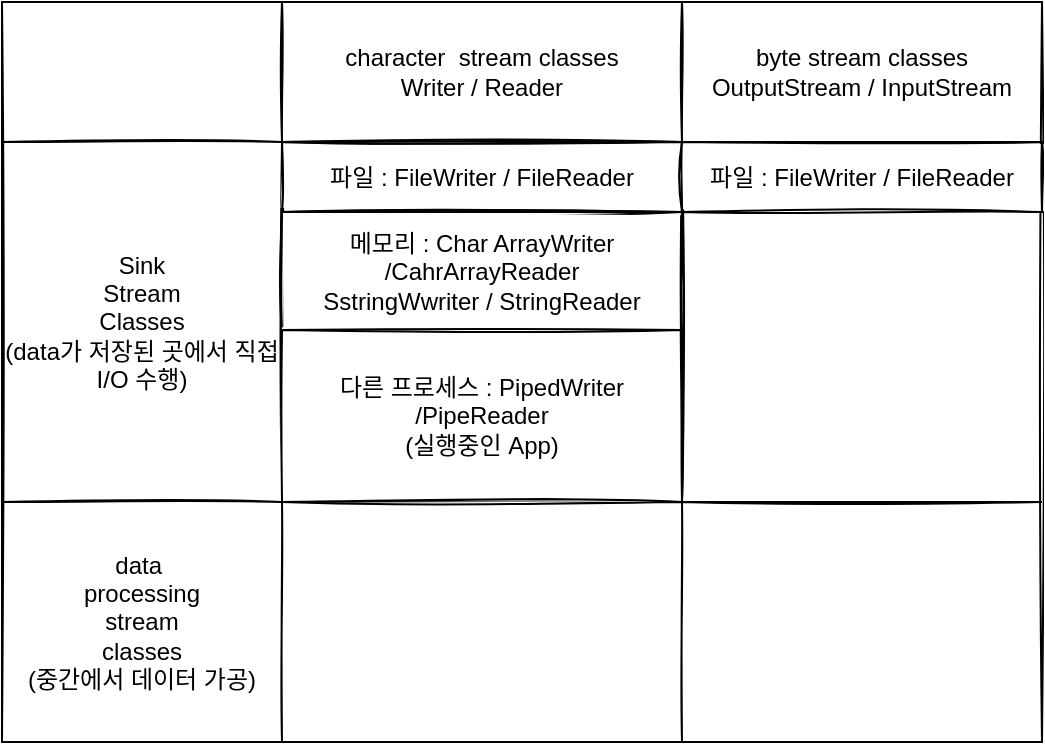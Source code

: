 <mxfile>
    <diagram id="GYCarYSJkYalMBhNIcP4" name="Page-1">
        <mxGraphModel dx="1230" dy="433" grid="1" gridSize="10" guides="1" tooltips="1" connect="1" arrows="1" fold="1" page="1" pageScale="1" pageWidth="980" pageHeight="1390" math="0" shadow="0">
            <root>
                <mxCell id="0"/>
                <mxCell id="1" parent="0"/>
                <mxCell id="323" value="" style="shape=table;startSize=0;container=1;collapsible=0;childLayout=tableLayout;sketch=1;rounded=0;" vertex="1" parent="1">
                    <mxGeometry x="200" y="20" width="520" height="370" as="geometry"/>
                </mxCell>
                <mxCell id="324" value="" style="shape=partialRectangle;collapsible=0;dropTarget=0;pointerEvents=0;fillColor=none;top=0;left=0;bottom=0;right=0;points=[[0,0.5],[1,0.5]];portConstraint=eastwest;sketch=1;rounded=0;" vertex="1" parent="323">
                    <mxGeometry width="520" height="70" as="geometry"/>
                </mxCell>
                <mxCell id="325" value="" style="shape=partialRectangle;html=1;whiteSpace=wrap;connectable=0;overflow=hidden;fillColor=none;top=0;left=0;bottom=0;right=0;pointerEvents=1;sketch=1;rounded=0;" vertex="1" parent="324">
                    <mxGeometry width="140" height="70" as="geometry">
                        <mxRectangle width="140" height="70" as="alternateBounds"/>
                    </mxGeometry>
                </mxCell>
                <mxCell id="326" value="character&lt;span style=&quot;white-space: pre&quot;&gt;&#9;&lt;/span&gt;&amp;nbsp;stream classes&lt;br&gt;Writer / Reader" style="shape=partialRectangle;html=1;whiteSpace=wrap;connectable=0;overflow=hidden;fillColor=none;top=0;left=0;bottom=0;right=0;pointerEvents=1;sketch=1;rounded=0;" vertex="1" parent="324">
                    <mxGeometry x="140" width="200" height="70" as="geometry">
                        <mxRectangle width="200" height="70" as="alternateBounds"/>
                    </mxGeometry>
                </mxCell>
                <mxCell id="327" value="byte stream classes&lt;br&gt;OutputStream / InputStream" style="shape=partialRectangle;html=1;whiteSpace=wrap;connectable=0;overflow=hidden;fillColor=none;top=0;left=0;bottom=0;right=0;pointerEvents=1;sketch=1;rounded=0;" vertex="1" parent="324">
                    <mxGeometry x="340" width="180" height="70" as="geometry">
                        <mxRectangle width="180" height="70" as="alternateBounds"/>
                    </mxGeometry>
                </mxCell>
                <mxCell id="328" value="" style="shape=partialRectangle;collapsible=0;dropTarget=0;pointerEvents=0;fillColor=none;top=0;left=0;bottom=0;right=0;points=[[0,0.5],[1,0.5]];portConstraint=eastwest;sketch=1;rounded=0;" vertex="1" parent="323">
                    <mxGeometry y="70" width="520" height="180" as="geometry"/>
                </mxCell>
                <mxCell id="329" value="Sink&lt;br&gt;Stream&lt;br&gt;Classes&lt;br&gt;(data가 저장된 곳에서 직접 I/O 수행)" style="shape=partialRectangle;html=1;whiteSpace=wrap;connectable=0;overflow=hidden;fillColor=none;top=0;left=0;bottom=0;right=0;pointerEvents=1;sketch=1;rounded=0;" vertex="1" parent="328">
                    <mxGeometry width="140" height="180" as="geometry">
                        <mxRectangle width="140" height="180" as="alternateBounds"/>
                    </mxGeometry>
                </mxCell>
                <mxCell id="330" value="" style="shape=partialRectangle;html=1;whiteSpace=wrap;connectable=0;overflow=hidden;fillColor=none;top=0;left=0;bottom=0;right=0;pointerEvents=1;sketch=1;rounded=0;" vertex="1" parent="328">
                    <mxGeometry x="140" width="200" height="180" as="geometry">
                        <mxRectangle width="200" height="180" as="alternateBounds"/>
                    </mxGeometry>
                </mxCell>
                <mxCell id="331" value="" style="shape=partialRectangle;html=1;whiteSpace=wrap;connectable=0;overflow=hidden;fillColor=none;top=0;left=0;bottom=0;right=0;pointerEvents=1;sketch=1;rounded=0;" vertex="1" parent="328">
                    <mxGeometry x="340" width="180" height="180" as="geometry">
                        <mxRectangle width="180" height="180" as="alternateBounds"/>
                    </mxGeometry>
                </mxCell>
                <mxCell id="332" value="" style="shape=partialRectangle;collapsible=0;dropTarget=0;pointerEvents=0;fillColor=none;top=0;left=0;bottom=0;right=0;points=[[0,0.5],[1,0.5]];portConstraint=eastwest;sketch=1;rounded=0;" vertex="1" parent="323">
                    <mxGeometry y="250" width="520" height="120" as="geometry"/>
                </mxCell>
                <mxCell id="333" value="data&amp;nbsp;&lt;br&gt;processing&lt;br&gt;stream&lt;br&gt;classes&lt;br&gt;(중간에서 데이터 가공)" style="shape=partialRectangle;html=1;whiteSpace=wrap;connectable=0;overflow=hidden;fillColor=none;top=0;left=0;bottom=0;right=0;pointerEvents=1;sketch=1;rounded=0;" vertex="1" parent="332">
                    <mxGeometry width="140" height="120" as="geometry">
                        <mxRectangle width="140" height="120" as="alternateBounds"/>
                    </mxGeometry>
                </mxCell>
                <mxCell id="334" value="" style="shape=partialRectangle;html=1;whiteSpace=wrap;connectable=0;overflow=hidden;fillColor=none;top=0;left=0;bottom=0;right=0;pointerEvents=1;sketch=1;rounded=0;" vertex="1" parent="332">
                    <mxGeometry x="140" width="200" height="120" as="geometry">
                        <mxRectangle width="200" height="120" as="alternateBounds"/>
                    </mxGeometry>
                </mxCell>
                <mxCell id="335" value="" style="shape=partialRectangle;html=1;whiteSpace=wrap;connectable=0;overflow=hidden;fillColor=none;top=0;left=0;bottom=0;right=0;pointerEvents=1;sketch=1;rounded=0;" vertex="1" parent="332">
                    <mxGeometry x="340" width="180" height="120" as="geometry">
                        <mxRectangle width="180" height="120" as="alternateBounds"/>
                    </mxGeometry>
                </mxCell>
                <mxCell id="336" value="" style="shape=table;startSize=0;container=1;collapsible=0;childLayout=tableLayout;sketch=1;" vertex="1" parent="1">
                    <mxGeometry x="340" y="90" width="200" height="35" as="geometry"/>
                </mxCell>
                <mxCell id="337" value="" style="shape=partialRectangle;collapsible=0;dropTarget=0;pointerEvents=0;fillColor=none;top=0;left=0;bottom=0;right=0;points=[[0,0.5],[1,0.5]];portConstraint=eastwest;sketch=1;" vertex="1" parent="336">
                    <mxGeometry width="200" height="35" as="geometry"/>
                </mxCell>
                <mxCell id="338" value="파일 : FileWriter / FileReader" style="shape=partialRectangle;html=1;whiteSpace=wrap;connectable=0;overflow=hidden;fillColor=none;top=0;left=0;bottom=0;right=0;pointerEvents=1;sketch=1;" vertex="1" parent="337">
                    <mxGeometry width="200" height="35" as="geometry">
                        <mxRectangle width="200" height="35" as="alternateBounds"/>
                    </mxGeometry>
                </mxCell>
                <mxCell id="341" value="" style="shape=table;startSize=0;container=1;collapsible=0;childLayout=tableLayout;sketch=1;" vertex="1" parent="1">
                    <mxGeometry x="340" y="125" width="200" height="59" as="geometry"/>
                </mxCell>
                <mxCell id="342" value="" style="shape=partialRectangle;collapsible=0;dropTarget=0;pointerEvents=0;fillColor=none;top=0;left=0;bottom=0;right=0;points=[[0,0.5],[1,0.5]];portConstraint=eastwest;sketch=1;" vertex="1" parent="341">
                    <mxGeometry width="200" height="59" as="geometry"/>
                </mxCell>
                <mxCell id="343" value="메모리 : Char ArrayWriter /CahrArrayReader&lt;br&gt;SstringWwriter / StringReader" style="shape=partialRectangle;html=1;whiteSpace=wrap;connectable=0;overflow=hidden;fillColor=none;top=0;left=0;bottom=0;right=0;pointerEvents=1;sketch=1;" vertex="1" parent="342">
                    <mxGeometry width="200" height="59" as="geometry">
                        <mxRectangle width="200" height="59" as="alternateBounds"/>
                    </mxGeometry>
                </mxCell>
                <mxCell id="346" value="" style="shape=table;startSize=0;container=1;collapsible=0;childLayout=tableLayout;sketch=1;" vertex="1" parent="1">
                    <mxGeometry x="340" y="184" width="200" height="86" as="geometry"/>
                </mxCell>
                <mxCell id="347" value="" style="shape=partialRectangle;collapsible=0;dropTarget=0;pointerEvents=0;fillColor=none;top=0;left=0;bottom=0;right=0;points=[[0,0.5],[1,0.5]];portConstraint=eastwest;sketch=1;" vertex="1" parent="346">
                    <mxGeometry width="200" height="86" as="geometry"/>
                </mxCell>
                <mxCell id="348" value="다른 프로세스 : PipedWriter /PipeReader&lt;br&gt;(실행중인 App)" style="shape=partialRectangle;html=1;whiteSpace=wrap;connectable=0;overflow=hidden;fillColor=none;top=0;left=0;bottom=0;right=0;pointerEvents=1;sketch=1;" vertex="1" parent="347">
                    <mxGeometry width="200" height="86" as="geometry">
                        <mxRectangle width="200" height="86" as="alternateBounds"/>
                    </mxGeometry>
                </mxCell>
                <mxCell id="364" value="" style="shape=table;startSize=0;container=1;collapsible=0;childLayout=tableLayout;sketch=1;" vertex="1" parent="1">
                    <mxGeometry x="540" y="90" width="180" height="35" as="geometry"/>
                </mxCell>
                <mxCell id="365" value="" style="shape=partialRectangle;collapsible=0;dropTarget=0;pointerEvents=0;fillColor=none;top=0;left=0;bottom=0;right=0;points=[[0,0.5],[1,0.5]];portConstraint=eastwest;sketch=1;" vertex="1" parent="364">
                    <mxGeometry width="180" height="35" as="geometry"/>
                </mxCell>
                <mxCell id="366" value="파일 : FileWriter / FileReader" style="shape=partialRectangle;html=1;whiteSpace=wrap;connectable=0;overflow=hidden;fillColor=none;top=0;left=0;bottom=0;right=0;pointerEvents=1;sketch=1;" vertex="1" parent="365">
                    <mxGeometry width="180" height="35" as="geometry">
                        <mxRectangle width="180" height="35" as="alternateBounds"/>
                    </mxGeometry>
                </mxCell>
            </root>
        </mxGraphModel>
    </diagram>
</mxfile>